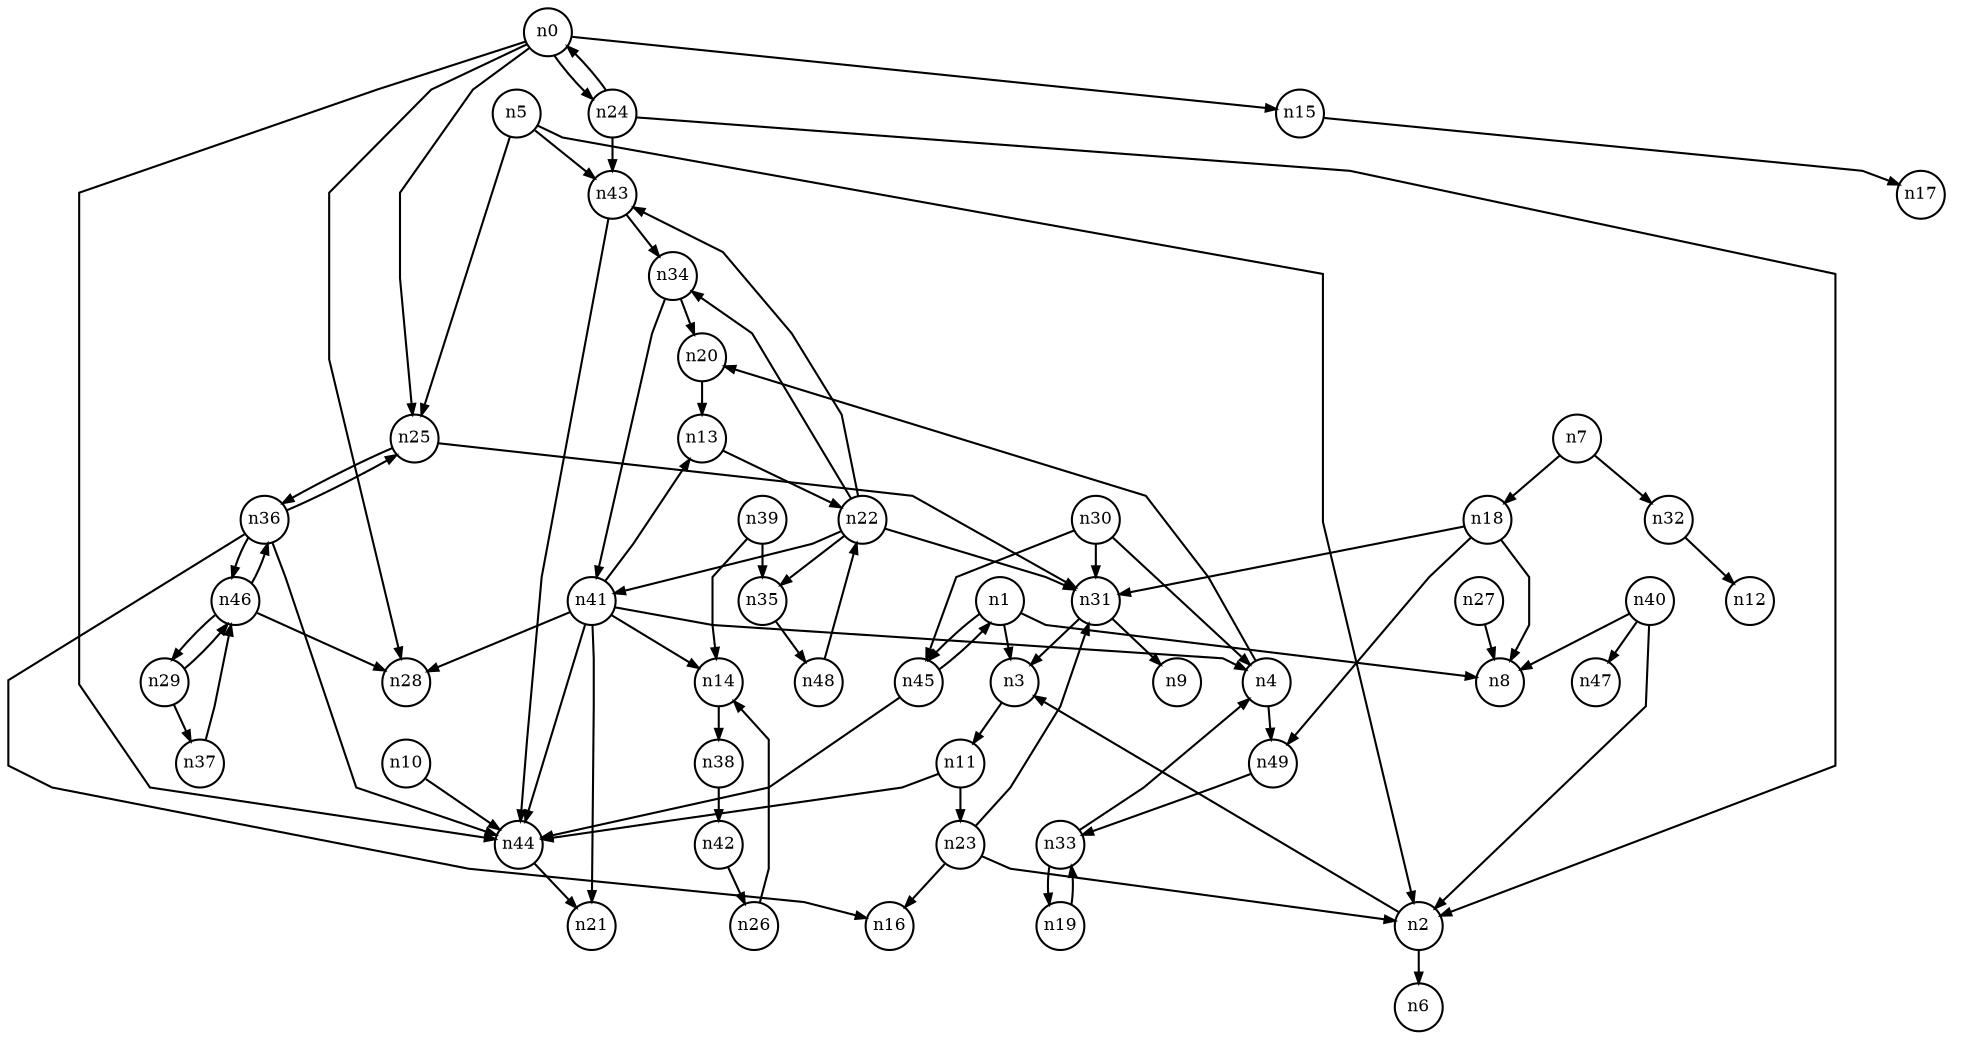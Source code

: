 digraph G{
splines=polyline;
ranksep=0.22;
nodesep=0.22;
nodesize=0.16;
fontsize=8
edge [arrowsize=0.5]
node [fontsize=8 shape=circle width=0.32 fixedsize=shape];

n15 -> n17
n0 -> n15
n0 -> n24
n0 -> n25
n0 -> n28
n0 -> n44
n24 -> n2
n24 -> n43
n24 -> n0
n25 -> n31
n25 -> n36
n44 -> n21
n3 -> n11
n1 -> n3
n1 -> n8
n1 -> n45
n45 -> n44
n45 -> n1
n2 -> n6
n2 -> n3
n11 -> n23
n11 -> n44
n20 -> n13
n4 -> n20
n4 -> n49
n49 -> n33
n5 -> n2
n5 -> n25
n5 -> n43
n43 -> n34
n43 -> n44
n18 -> n8
n18 -> n31
n18 -> n49
n7 -> n18
n7 -> n32
n32 -> n12
n10 -> n44
n23 -> n2
n23 -> n16
n23 -> n31
n22 -> n31
n22 -> n34
n22 -> n35
n22 -> n43
n22 -> n41
n13 -> n22
n38 -> n42
n14 -> n38
n31 -> n9
n31 -> n3
n34 -> n20
n34 -> n41
n35 -> n48
n26 -> n14
n27 -> n8
n37 -> n46
n29 -> n37
n29 -> n46
n30 -> n4
n30 -> n31
n30 -> n45
n33 -> n4
n33 -> n19
n19 -> n33
n36 -> n16
n36 -> n25
n36 -> n44
n36 -> n46
n46 -> n28
n46 -> n29
n46 -> n36
n39 -> n14
n39 -> n35
n40 -> n2
n40 -> n8
n40 -> n47
n41 -> n4
n41 -> n13
n41 -> n14
n41 -> n21
n41 -> n28
n41 -> n44
n42 -> n26
n48 -> n22
}
